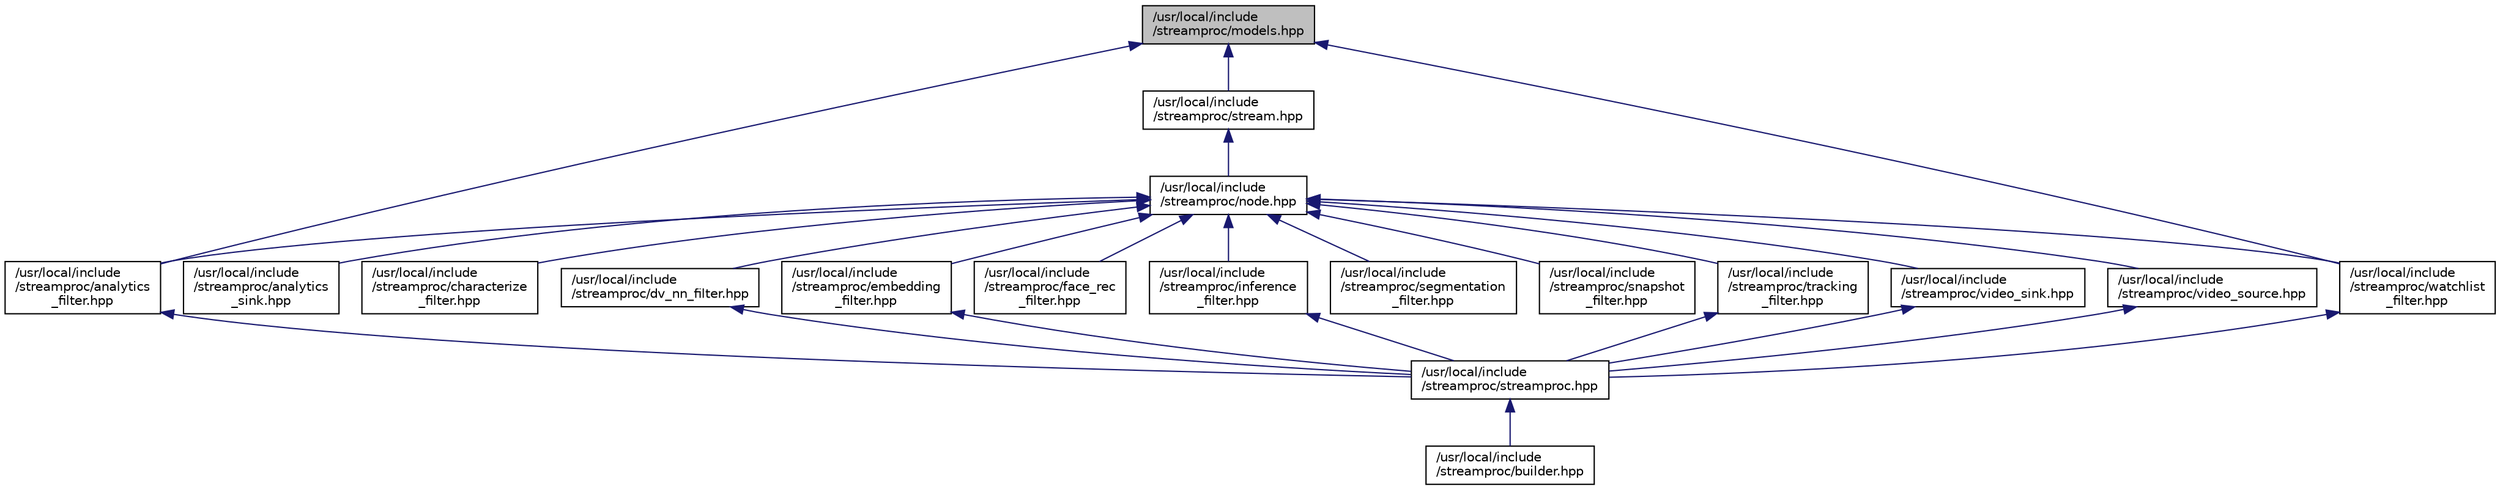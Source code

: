 digraph "/usr/local/include/streamproc/models.hpp"
{
  edge [fontname="Helvetica",fontsize="10",labelfontname="Helvetica",labelfontsize="10"];
  node [fontname="Helvetica",fontsize="10",shape=record];
  Node19 [label="/usr/local/include\l/streamproc/models.hpp",height=0.2,width=0.4,color="black", fillcolor="grey75", style="filled", fontcolor="black"];
  Node19 -> Node20 [dir="back",color="midnightblue",fontsize="10",style="solid",fontname="Helvetica"];
  Node20 [label="/usr/local/include\l/streamproc/analytics\l_filter.hpp",height=0.2,width=0.4,color="black", fillcolor="white", style="filled",URL="$dd/d43/analytics__filter_8hpp.html"];
  Node20 -> Node21 [dir="back",color="midnightblue",fontsize="10",style="solid",fontname="Helvetica"];
  Node21 [label="/usr/local/include\l/streamproc/streamproc.hpp",height=0.2,width=0.4,color="black", fillcolor="white", style="filled",URL="$de/dc1/streamproc_8hpp.html"];
  Node21 -> Node22 [dir="back",color="midnightblue",fontsize="10",style="solid",fontname="Helvetica"];
  Node22 [label="/usr/local/include\l/streamproc/builder.hpp",height=0.2,width=0.4,color="black", fillcolor="white", style="filled",URL="$dc/dcd/builder_8hpp.html"];
  Node19 -> Node23 [dir="back",color="midnightblue",fontsize="10",style="solid",fontname="Helvetica"];
  Node23 [label="/usr/local/include\l/streamproc/stream.hpp",height=0.2,width=0.4,color="black", fillcolor="white", style="filled",URL="$d9/d0f/stream_8hpp.html"];
  Node23 -> Node24 [dir="back",color="midnightblue",fontsize="10",style="solid",fontname="Helvetica"];
  Node24 [label="/usr/local/include\l/streamproc/node.hpp",height=0.2,width=0.4,color="black", fillcolor="white", style="filled",URL="$d3/d09/node_8hpp.html"];
  Node24 -> Node20 [dir="back",color="midnightblue",fontsize="10",style="solid",fontname="Helvetica"];
  Node24 -> Node25 [dir="back",color="midnightblue",fontsize="10",style="solid",fontname="Helvetica"];
  Node25 [label="/usr/local/include\l/streamproc/analytics\l_sink.hpp",height=0.2,width=0.4,color="black", fillcolor="white", style="filled",URL="$d4/de6/analytics__sink_8hpp.html"];
  Node24 -> Node26 [dir="back",color="midnightblue",fontsize="10",style="solid",fontname="Helvetica"];
  Node26 [label="/usr/local/include\l/streamproc/characterize\l_filter.hpp",height=0.2,width=0.4,color="black", fillcolor="white", style="filled",URL="$d6/de5/characterize__filter_8hpp.html"];
  Node24 -> Node27 [dir="back",color="midnightblue",fontsize="10",style="solid",fontname="Helvetica"];
  Node27 [label="/usr/local/include\l/streamproc/dv_nn_filter.hpp",height=0.2,width=0.4,color="black", fillcolor="white", style="filled",URL="$df/dc0/dv__nn__filter_8hpp.html"];
  Node27 -> Node21 [dir="back",color="midnightblue",fontsize="10",style="solid",fontname="Helvetica"];
  Node24 -> Node28 [dir="back",color="midnightblue",fontsize="10",style="solid",fontname="Helvetica"];
  Node28 [label="/usr/local/include\l/streamproc/embedding\l_filter.hpp",height=0.2,width=0.4,color="black", fillcolor="white", style="filled",URL="$d7/daf/embedding__filter_8hpp.html"];
  Node28 -> Node21 [dir="back",color="midnightblue",fontsize="10",style="solid",fontname="Helvetica"];
  Node24 -> Node29 [dir="back",color="midnightblue",fontsize="10",style="solid",fontname="Helvetica"];
  Node29 [label="/usr/local/include\l/streamproc/face_rec\l_filter.hpp",height=0.2,width=0.4,color="black", fillcolor="white", style="filled",URL="$dc/db4/face__rec__filter_8hpp.html"];
  Node24 -> Node30 [dir="back",color="midnightblue",fontsize="10",style="solid",fontname="Helvetica"];
  Node30 [label="/usr/local/include\l/streamproc/inference\l_filter.hpp",height=0.2,width=0.4,color="black", fillcolor="white", style="filled",URL="$d6/d30/inference__filter_8hpp.html"];
  Node30 -> Node21 [dir="back",color="midnightblue",fontsize="10",style="solid",fontname="Helvetica"];
  Node24 -> Node31 [dir="back",color="midnightblue",fontsize="10",style="solid",fontname="Helvetica"];
  Node31 [label="/usr/local/include\l/streamproc/segmentation\l_filter.hpp",height=0.2,width=0.4,color="black", fillcolor="white", style="filled",URL="$d8/d7e/segmentation__filter_8hpp.html"];
  Node24 -> Node32 [dir="back",color="midnightblue",fontsize="10",style="solid",fontname="Helvetica"];
  Node32 [label="/usr/local/include\l/streamproc/snapshot\l_filter.hpp",height=0.2,width=0.4,color="black", fillcolor="white", style="filled",URL="$d1/db5/snapshot__filter_8hpp.html"];
  Node24 -> Node33 [dir="back",color="midnightblue",fontsize="10",style="solid",fontname="Helvetica"];
  Node33 [label="/usr/local/include\l/streamproc/tracking\l_filter.hpp",height=0.2,width=0.4,color="black", fillcolor="white", style="filled",URL="$d1/d2c/tracking__filter_8hpp.html"];
  Node33 -> Node21 [dir="back",color="midnightblue",fontsize="10",style="solid",fontname="Helvetica"];
  Node24 -> Node34 [dir="back",color="midnightblue",fontsize="10",style="solid",fontname="Helvetica"];
  Node34 [label="/usr/local/include\l/streamproc/video_sink.hpp",height=0.2,width=0.4,color="black", fillcolor="white", style="filled",URL="$da/d40/video__sink_8hpp.html"];
  Node34 -> Node21 [dir="back",color="midnightblue",fontsize="10",style="solid",fontname="Helvetica"];
  Node24 -> Node35 [dir="back",color="midnightblue",fontsize="10",style="solid",fontname="Helvetica"];
  Node35 [label="/usr/local/include\l/streamproc/video_source.hpp",height=0.2,width=0.4,color="black", fillcolor="white", style="filled",URL="$d6/d3d/video__source_8hpp.html"];
  Node35 -> Node21 [dir="back",color="midnightblue",fontsize="10",style="solid",fontname="Helvetica"];
  Node24 -> Node36 [dir="back",color="midnightblue",fontsize="10",style="solid",fontname="Helvetica"];
  Node36 [label="/usr/local/include\l/streamproc/watchlist\l_filter.hpp",height=0.2,width=0.4,color="black", fillcolor="white", style="filled",URL="$d6/dc3/watchlist__filter_8hpp.html"];
  Node36 -> Node21 [dir="back",color="midnightblue",fontsize="10",style="solid",fontname="Helvetica"];
  Node19 -> Node36 [dir="back",color="midnightblue",fontsize="10",style="solid",fontname="Helvetica"];
}
